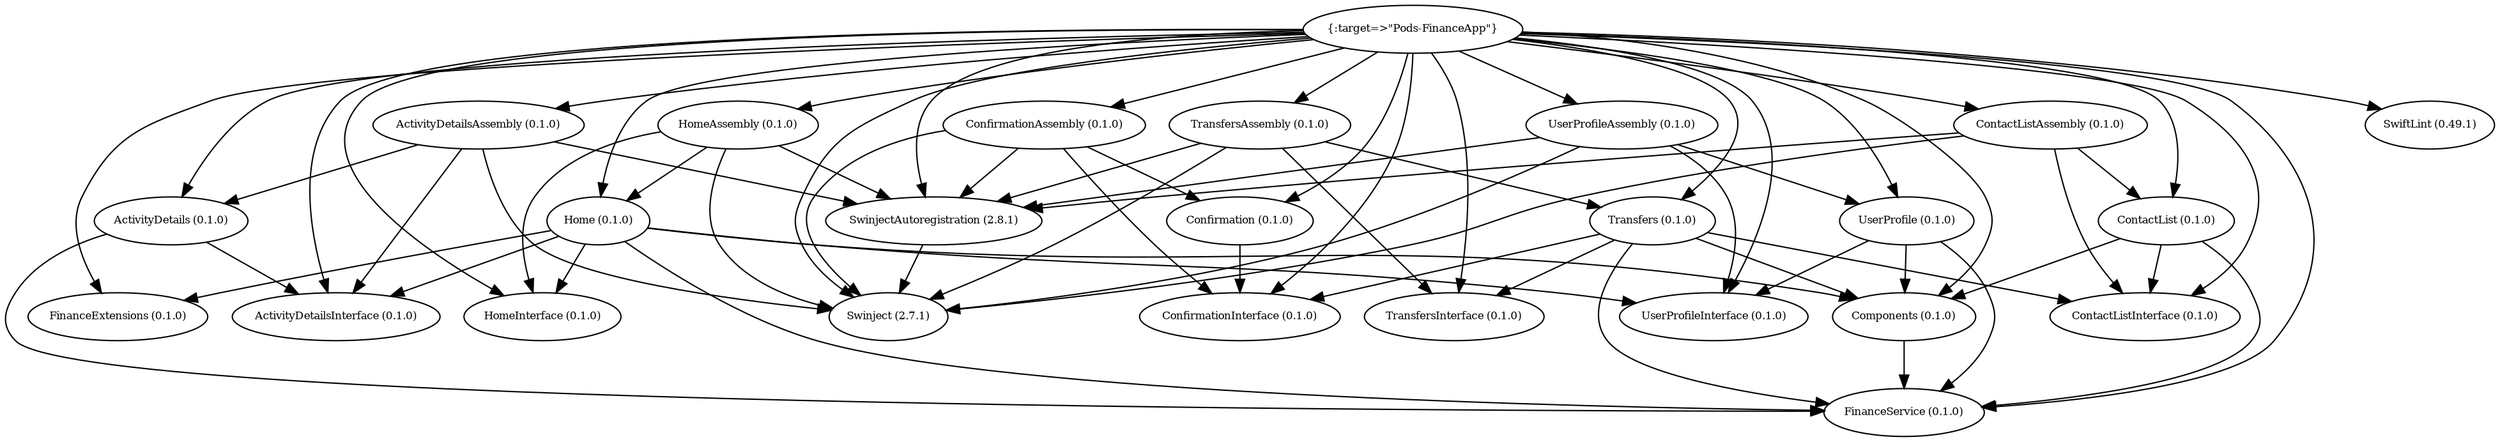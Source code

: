 digraph RGL__DirectedAdjacencyGraph {
    "{:target=>\"Pods-FinanceApp\"}" [
        fontsize = 8,
        label = "{:target=>\"Pods-FinanceApp\"}"
    ]

    "ActivityDetails (0.1.0)" [
        fontsize = 8,
        label = "ActivityDetails (0.1.0)"
    ]

    "ActivityDetailsInterface (0.1.0)" [
        fontsize = 8,
        label = "ActivityDetailsInterface (0.1.0)"
    ]

    "FinanceService (0.1.0)" [
        fontsize = 8,
        label = "FinanceService (0.1.0)"
    ]

    "ActivityDetailsAssembly (0.1.0)" [
        fontsize = 8,
        label = "ActivityDetailsAssembly (0.1.0)"
    ]

    "Swinject (2.7.1)" [
        fontsize = 8,
        label = "Swinject (2.7.1)"
    ]

    "SwinjectAutoregistration (2.8.1)" [
        fontsize = 8,
        label = "SwinjectAutoregistration (2.8.1)"
    ]

    "Components (0.1.0)" [
        fontsize = 8,
        label = "Components (0.1.0)"
    ]

    "Confirmation (0.1.0)" [
        fontsize = 8,
        label = "Confirmation (0.1.0)"
    ]

    "ConfirmationInterface (0.1.0)" [
        fontsize = 8,
        label = "ConfirmationInterface (0.1.0)"
    ]

    "ConfirmationAssembly (0.1.0)" [
        fontsize = 8,
        label = "ConfirmationAssembly (0.1.0)"
    ]

    "ContactList (0.1.0)" [
        fontsize = 8,
        label = "ContactList (0.1.0)"
    ]

    "ContactListInterface (0.1.0)" [
        fontsize = 8,
        label = "ContactListInterface (0.1.0)"
    ]

    "ContactListAssembly (0.1.0)" [
        fontsize = 8,
        label = "ContactListAssembly (0.1.0)"
    ]

    "FinanceExtensions (0.1.0)" [
        fontsize = 8,
        label = "FinanceExtensions (0.1.0)"
    ]

    "Home (0.1.0)" [
        fontsize = 8,
        label = "Home (0.1.0)"
    ]

    "HomeInterface (0.1.0)" [
        fontsize = 8,
        label = "HomeInterface (0.1.0)"
    ]

    "UserProfileInterface (0.1.0)" [
        fontsize = 8,
        label = "UserProfileInterface (0.1.0)"
    ]

    "HomeAssembly (0.1.0)" [
        fontsize = 8,
        label = "HomeAssembly (0.1.0)"
    ]

    "SwiftLint (0.49.1)" [
        fontsize = 8,
        label = "SwiftLint (0.49.1)"
    ]

    "Transfers (0.1.0)" [
        fontsize = 8,
        label = "Transfers (0.1.0)"
    ]

    "TransfersInterface (0.1.0)" [
        fontsize = 8,
        label = "TransfersInterface (0.1.0)"
    ]

    "TransfersAssembly (0.1.0)" [
        fontsize = 8,
        label = "TransfersAssembly (0.1.0)"
    ]

    "UserProfile (0.1.0)" [
        fontsize = 8,
        label = "UserProfile (0.1.0)"
    ]

    "UserProfileAssembly (0.1.0)" [
        fontsize = 8,
        label = "UserProfileAssembly (0.1.0)"
    ]

    "{:target=>\"Pods-FinanceApp\"}" -> "ActivityDetails (0.1.0)" [
        fontsize = 8
    ]

    "{:target=>\"Pods-FinanceApp\"}" -> "ActivityDetailsAssembly (0.1.0)" [
        fontsize = 8
    ]

    "{:target=>\"Pods-FinanceApp\"}" -> "ActivityDetailsInterface (0.1.0)" [
        fontsize = 8
    ]

    "{:target=>\"Pods-FinanceApp\"}" -> "Components (0.1.0)" [
        fontsize = 8
    ]

    "{:target=>\"Pods-FinanceApp\"}" -> "Confirmation (0.1.0)" [
        fontsize = 8
    ]

    "{:target=>\"Pods-FinanceApp\"}" -> "ConfirmationAssembly (0.1.0)" [
        fontsize = 8
    ]

    "{:target=>\"Pods-FinanceApp\"}" -> "ConfirmationInterface (0.1.0)" [
        fontsize = 8
    ]

    "{:target=>\"Pods-FinanceApp\"}" -> "ContactList (0.1.0)" [
        fontsize = 8
    ]

    "{:target=>\"Pods-FinanceApp\"}" -> "ContactListAssembly (0.1.0)" [
        fontsize = 8
    ]

    "{:target=>\"Pods-FinanceApp\"}" -> "ContactListInterface (0.1.0)" [
        fontsize = 8
    ]

    "{:target=>\"Pods-FinanceApp\"}" -> "FinanceExtensions (0.1.0)" [
        fontsize = 8
    ]

    "{:target=>\"Pods-FinanceApp\"}" -> "FinanceService (0.1.0)" [
        fontsize = 8
    ]

    "{:target=>\"Pods-FinanceApp\"}" -> "Home (0.1.0)" [
        fontsize = 8
    ]

    "{:target=>\"Pods-FinanceApp\"}" -> "HomeAssembly (0.1.0)" [
        fontsize = 8
    ]

    "{:target=>\"Pods-FinanceApp\"}" -> "HomeInterface (0.1.0)" [
        fontsize = 8
    ]

    "{:target=>\"Pods-FinanceApp\"}" -> "SwiftLint (0.49.1)" [
        fontsize = 8
    ]

    "{:target=>\"Pods-FinanceApp\"}" -> "Swinject (2.7.1)" [
        fontsize = 8
    ]

    "{:target=>\"Pods-FinanceApp\"}" -> "SwinjectAutoregistration (2.8.1)" [
        fontsize = 8
    ]

    "{:target=>\"Pods-FinanceApp\"}" -> "Transfers (0.1.0)" [
        fontsize = 8
    ]

    "{:target=>\"Pods-FinanceApp\"}" -> "TransfersAssembly (0.1.0)" [
        fontsize = 8
    ]

    "{:target=>\"Pods-FinanceApp\"}" -> "TransfersInterface (0.1.0)" [
        fontsize = 8
    ]

    "{:target=>\"Pods-FinanceApp\"}" -> "UserProfile (0.1.0)" [
        fontsize = 8
    ]

    "{:target=>\"Pods-FinanceApp\"}" -> "UserProfileAssembly (0.1.0)" [
        fontsize = 8
    ]

    "{:target=>\"Pods-FinanceApp\"}" -> "UserProfileInterface (0.1.0)" [
        fontsize = 8
    ]

    "ActivityDetails (0.1.0)" -> "ActivityDetailsInterface (0.1.0)" [
        fontsize = 8
    ]

    "ActivityDetails (0.1.0)" -> "FinanceService (0.1.0)" [
        fontsize = 8
    ]

    "ActivityDetailsAssembly (0.1.0)" -> "ActivityDetailsInterface (0.1.0)" [
        fontsize = 8
    ]

    "ActivityDetailsAssembly (0.1.0)" -> "ActivityDetails (0.1.0)" [
        fontsize = 8
    ]

    "ActivityDetailsAssembly (0.1.0)" -> "Swinject (2.7.1)" [
        fontsize = 8
    ]

    "ActivityDetailsAssembly (0.1.0)" -> "SwinjectAutoregistration (2.8.1)" [
        fontsize = 8
    ]

    "SwinjectAutoregistration (2.8.1)" -> "Swinject (2.7.1)" [
        fontsize = 8
    ]

    "Components (0.1.0)" -> "FinanceService (0.1.0)" [
        fontsize = 8
    ]

    "Confirmation (0.1.0)" -> "ConfirmationInterface (0.1.0)" [
        fontsize = 8
    ]

    "ConfirmationAssembly (0.1.0)" -> "ConfirmationInterface (0.1.0)" [
        fontsize = 8
    ]

    "ConfirmationAssembly (0.1.0)" -> "Confirmation (0.1.0)" [
        fontsize = 8
    ]

    "ConfirmationAssembly (0.1.0)" -> "Swinject (2.7.1)" [
        fontsize = 8
    ]

    "ConfirmationAssembly (0.1.0)" -> "SwinjectAutoregistration (2.8.1)" [
        fontsize = 8
    ]

    "ContactList (0.1.0)" -> "ContactListInterface (0.1.0)" [
        fontsize = 8
    ]

    "ContactList (0.1.0)" -> "Components (0.1.0)" [
        fontsize = 8
    ]

    "ContactList (0.1.0)" -> "FinanceService (0.1.0)" [
        fontsize = 8
    ]

    "ContactListAssembly (0.1.0)" -> "ContactListInterface (0.1.0)" [
        fontsize = 8
    ]

    "ContactListAssembly (0.1.0)" -> "ContactList (0.1.0)" [
        fontsize = 8
    ]

    "ContactListAssembly (0.1.0)" -> "Swinject (2.7.1)" [
        fontsize = 8
    ]

    "ContactListAssembly (0.1.0)" -> "SwinjectAutoregistration (2.8.1)" [
        fontsize = 8
    ]

    "Home (0.1.0)" -> "HomeInterface (0.1.0)" [
        fontsize = 8
    ]

    "Home (0.1.0)" -> "Components (0.1.0)" [
        fontsize = 8
    ]

    "Home (0.1.0)" -> "FinanceService (0.1.0)" [
        fontsize = 8
    ]

    "Home (0.1.0)" -> "FinanceExtensions (0.1.0)" [
        fontsize = 8
    ]

    "Home (0.1.0)" -> "ActivityDetailsInterface (0.1.0)" [
        fontsize = 8
    ]

    "Home (0.1.0)" -> "UserProfileInterface (0.1.0)" [
        fontsize = 8
    ]

    "HomeAssembly (0.1.0)" -> "HomeInterface (0.1.0)" [
        fontsize = 8
    ]

    "HomeAssembly (0.1.0)" -> "Home (0.1.0)" [
        fontsize = 8
    ]

    "HomeAssembly (0.1.0)" -> "Swinject (2.7.1)" [
        fontsize = 8
    ]

    "HomeAssembly (0.1.0)" -> "SwinjectAutoregistration (2.8.1)" [
        fontsize = 8
    ]

    "Transfers (0.1.0)" -> "TransfersInterface (0.1.0)" [
        fontsize = 8
    ]

    "Transfers (0.1.0)" -> "ConfirmationInterface (0.1.0)" [
        fontsize = 8
    ]

    "Transfers (0.1.0)" -> "ContactListInterface (0.1.0)" [
        fontsize = 8
    ]

    "Transfers (0.1.0)" -> "Components (0.1.0)" [
        fontsize = 8
    ]

    "Transfers (0.1.0)" -> "FinanceService (0.1.0)" [
        fontsize = 8
    ]

    "TransfersAssembly (0.1.0)" -> "TransfersInterface (0.1.0)" [
        fontsize = 8
    ]

    "TransfersAssembly (0.1.0)" -> "Transfers (0.1.0)" [
        fontsize = 8
    ]

    "TransfersAssembly (0.1.0)" -> "Swinject (2.7.1)" [
        fontsize = 8
    ]

    "TransfersAssembly (0.1.0)" -> "SwinjectAutoregistration (2.8.1)" [
        fontsize = 8
    ]

    "UserProfile (0.1.0)" -> "UserProfileInterface (0.1.0)" [
        fontsize = 8
    ]

    "UserProfile (0.1.0)" -> "Components (0.1.0)" [
        fontsize = 8
    ]

    "UserProfile (0.1.0)" -> "FinanceService (0.1.0)" [
        fontsize = 8
    ]

    "UserProfileAssembly (0.1.0)" -> "UserProfileInterface (0.1.0)" [
        fontsize = 8
    ]

    "UserProfileAssembly (0.1.0)" -> "UserProfile (0.1.0)" [
        fontsize = 8
    ]

    "UserProfileAssembly (0.1.0)" -> "Swinject (2.7.1)" [
        fontsize = 8
    ]

    "UserProfileAssembly (0.1.0)" -> "SwinjectAutoregistration (2.8.1)" [
        fontsize = 8
    ]
}
